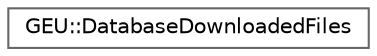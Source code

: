 digraph "Gráfico de jerarquía de clases"
{
 // LATEX_PDF_SIZE
  bgcolor="transparent";
  edge [fontname=Helvetica,fontsize=10,labelfontname=Helvetica,labelfontsize=10];
  node [fontname=Helvetica,fontsize=10,shape=box,height=0.2,width=0.4];
  rankdir="LR";
  Node0 [id="Node000000",label="GEU::DatabaseDownloadedFiles",height=0.2,width=0.4,color="grey40", fillcolor="white", style="filled",URL="$d5/d01/struct_g_e_u_1_1_database_downloaded_files.html",tooltip=" "];
}
